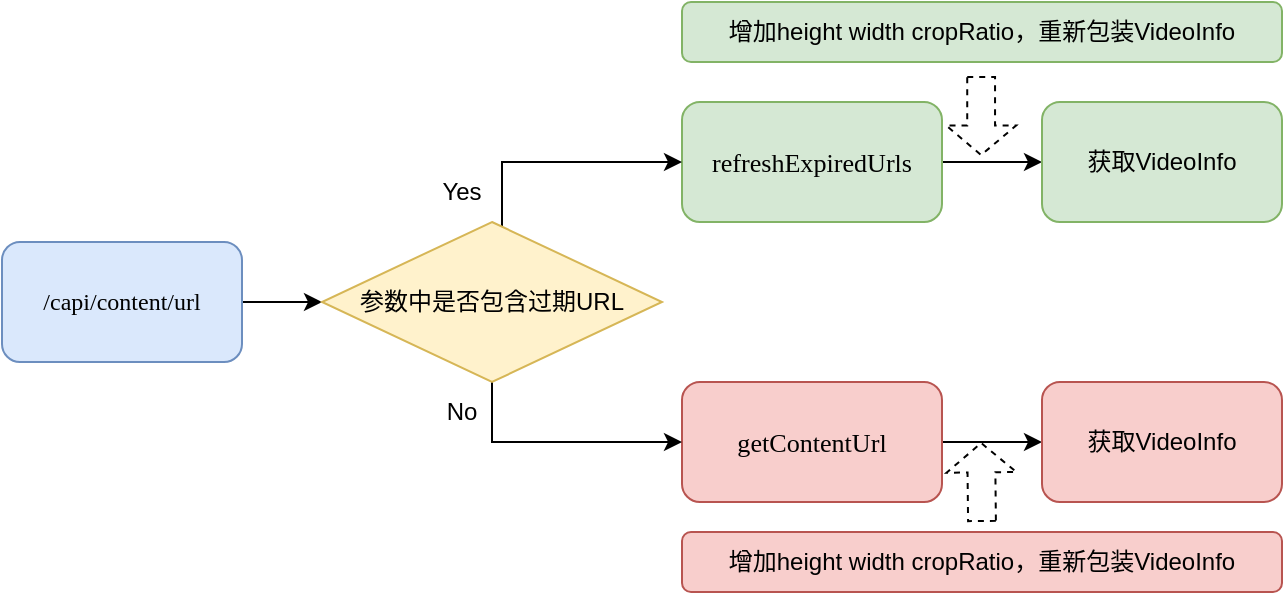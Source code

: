 <mxfile version="24.5.4" type="github">
  <diagram id="pEfc-u_AH66D-2y0eW-p" name="第 1 页">
    <mxGraphModel dx="746" dy="475" grid="0" gridSize="10" guides="1" tooltips="1" connect="1" arrows="1" fold="1" page="1" pageScale="1" pageWidth="827" pageHeight="1169" math="0" shadow="0">
      <root>
        <mxCell id="0" />
        <mxCell id="1" parent="0" />
        <mxCell id="4IA6YQAxn8sdFkrHhtGU-8" style="edgeStyle=orthogonalEdgeStyle;rounded=0;orthogonalLoop=1;jettySize=auto;html=1;entryX=0;entryY=0.5;entryDx=0;entryDy=0;" edge="1" parent="1" source="4IA6YQAxn8sdFkrHhtGU-1" target="4IA6YQAxn8sdFkrHhtGU-4">
          <mxGeometry relative="1" as="geometry" />
        </mxCell>
        <mxCell id="4IA6YQAxn8sdFkrHhtGU-1" value="/capi/content/url" style="rounded=1;whiteSpace=wrap;html=1;fontFamily=Times New Roman;fillColor=#dae8fc;strokeColor=#6c8ebf;" vertex="1" parent="1">
          <mxGeometry x="60" y="200" width="120" height="60" as="geometry" />
        </mxCell>
        <mxCell id="4IA6YQAxn8sdFkrHhtGU-13" style="edgeStyle=orthogonalEdgeStyle;rounded=0;orthogonalLoop=1;jettySize=auto;html=1;entryX=0;entryY=0.5;entryDx=0;entryDy=0;" edge="1" parent="1" source="4IA6YQAxn8sdFkrHhtGU-2" target="4IA6YQAxn8sdFkrHhtGU-11">
          <mxGeometry relative="1" as="geometry" />
        </mxCell>
        <mxCell id="4IA6YQAxn8sdFkrHhtGU-2" value="&lt;div style=&quot;&quot;&gt;&lt;div style=&quot;font-size: 9.8pt;&quot;&gt;refreshExpiredUrls&lt;/div&gt;&lt;/div&gt;" style="rounded=1;whiteSpace=wrap;html=1;fontFamily=Times New Roman;fillColor=#d5e8d4;strokeColor=#82b366;" vertex="1" parent="1">
          <mxGeometry x="400" y="130" width="130" height="60" as="geometry" />
        </mxCell>
        <mxCell id="4IA6YQAxn8sdFkrHhtGU-14" style="edgeStyle=orthogonalEdgeStyle;rounded=0;orthogonalLoop=1;jettySize=auto;html=1;entryX=0;entryY=0.5;entryDx=0;entryDy=0;" edge="1" parent="1" source="4IA6YQAxn8sdFkrHhtGU-3" target="4IA6YQAxn8sdFkrHhtGU-12">
          <mxGeometry relative="1" as="geometry" />
        </mxCell>
        <mxCell id="4IA6YQAxn8sdFkrHhtGU-3" value="&lt;div style=&quot;&quot;&gt;&lt;pre style=&quot;font-size: 9.8pt;&quot;&gt;&lt;font style=&quot;&quot; face=&quot;Times New Roman&quot;&gt;getContentUrl&lt;/font&gt;&lt;/pre&gt;&lt;/div&gt;" style="rounded=1;whiteSpace=wrap;html=1;fillColor=#f8cecc;strokeColor=#b85450;" vertex="1" parent="1">
          <mxGeometry x="400" y="270" width="130" height="60" as="geometry" />
        </mxCell>
        <mxCell id="4IA6YQAxn8sdFkrHhtGU-6" style="edgeStyle=orthogonalEdgeStyle;rounded=0;orthogonalLoop=1;jettySize=auto;html=1;entryX=0;entryY=0.5;entryDx=0;entryDy=0;" edge="1" parent="1" source="4IA6YQAxn8sdFkrHhtGU-4" target="4IA6YQAxn8sdFkrHhtGU-3">
          <mxGeometry relative="1" as="geometry">
            <Array as="points">
              <mxPoint x="305" y="300" />
            </Array>
          </mxGeometry>
        </mxCell>
        <mxCell id="4IA6YQAxn8sdFkrHhtGU-7" style="edgeStyle=orthogonalEdgeStyle;rounded=0;orthogonalLoop=1;jettySize=auto;html=1;entryX=0;entryY=0.5;entryDx=0;entryDy=0;" edge="1" parent="1" source="4IA6YQAxn8sdFkrHhtGU-4" target="4IA6YQAxn8sdFkrHhtGU-2">
          <mxGeometry relative="1" as="geometry">
            <Array as="points">
              <mxPoint x="310" y="160" />
            </Array>
          </mxGeometry>
        </mxCell>
        <mxCell id="4IA6YQAxn8sdFkrHhtGU-4" value="参数中是否包含过期URL" style="rhombus;whiteSpace=wrap;html=1;fillColor=#fff2cc;strokeColor=#d6b656;" vertex="1" parent="1">
          <mxGeometry x="220" y="190" width="170" height="80" as="geometry" />
        </mxCell>
        <mxCell id="4IA6YQAxn8sdFkrHhtGU-9" value="Yes" style="text;html=1;align=center;verticalAlign=middle;whiteSpace=wrap;rounded=0;" vertex="1" parent="1">
          <mxGeometry x="260" y="160" width="60" height="30" as="geometry" />
        </mxCell>
        <mxCell id="4IA6YQAxn8sdFkrHhtGU-10" value="No" style="text;html=1;align=center;verticalAlign=middle;whiteSpace=wrap;rounded=0;" vertex="1" parent="1">
          <mxGeometry x="260" y="270" width="60" height="30" as="geometry" />
        </mxCell>
        <mxCell id="4IA6YQAxn8sdFkrHhtGU-11" value="获取VideoInfo" style="rounded=1;whiteSpace=wrap;html=1;fillColor=#d5e8d4;strokeColor=#82b366;" vertex="1" parent="1">
          <mxGeometry x="580" y="130" width="120" height="60" as="geometry" />
        </mxCell>
        <mxCell id="4IA6YQAxn8sdFkrHhtGU-12" value="获取VideoInfo" style="rounded=1;whiteSpace=wrap;html=1;fillColor=#f8cecc;strokeColor=#b85450;" vertex="1" parent="1">
          <mxGeometry x="580" y="270" width="120" height="60" as="geometry" />
        </mxCell>
        <mxCell id="4IA6YQAxn8sdFkrHhtGU-15" value="增加height width cropRatio，重新包装VideoInfo" style="rounded=1;whiteSpace=wrap;html=1;fillColor=#d5e8d4;strokeColor=#82b366;" vertex="1" parent="1">
          <mxGeometry x="400" y="80" width="300" height="30" as="geometry" />
        </mxCell>
        <mxCell id="4IA6YQAxn8sdFkrHhtGU-16" value="增加height width cropRatio，重新包装VideoInfo" style="rounded=1;whiteSpace=wrap;html=1;fillColor=#f8cecc;strokeColor=#b85450;" vertex="1" parent="1">
          <mxGeometry x="400" y="345" width="300" height="30" as="geometry" />
        </mxCell>
        <mxCell id="4IA6YQAxn8sdFkrHhtGU-17" value="" style="shape=flexArrow;endArrow=classic;html=1;rounded=0;width=13.913;endSize=4.565;dashed=1;" edge="1" parent="1">
          <mxGeometry width="50" height="50" relative="1" as="geometry">
            <mxPoint x="549.57" y="117" as="sourcePoint" />
            <mxPoint x="549.57" y="157" as="targetPoint" />
          </mxGeometry>
        </mxCell>
        <mxCell id="4IA6YQAxn8sdFkrHhtGU-18" value="" style="shape=flexArrow;endArrow=classic;html=1;rounded=0;width=13.913;endSize=4.565;dashed=1;" edge="1" parent="1">
          <mxGeometry width="50" height="50" relative="1" as="geometry">
            <mxPoint x="550" y="340" as="sourcePoint" />
            <mxPoint x="549.57" y="300" as="targetPoint" />
          </mxGeometry>
        </mxCell>
      </root>
    </mxGraphModel>
  </diagram>
</mxfile>
